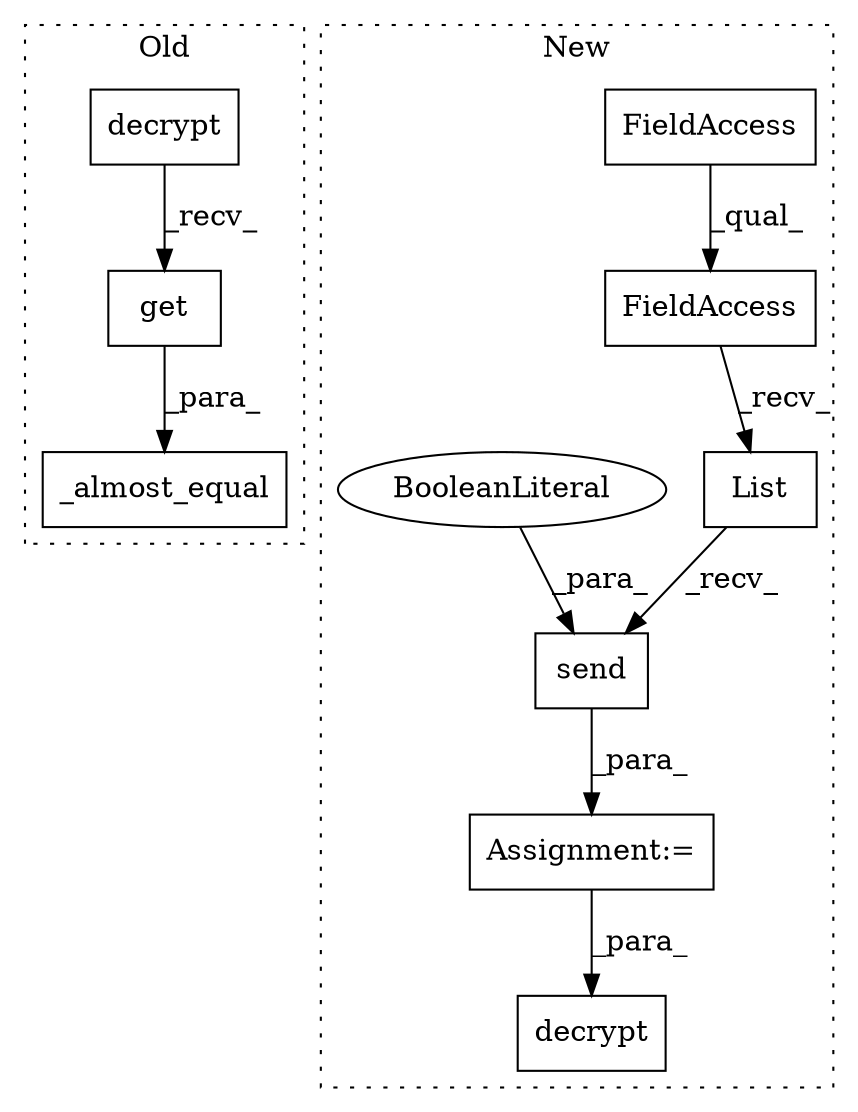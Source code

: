 digraph G {
subgraph cluster0 {
1 [label="decrypt" a="32" s="6099" l="9" shape="box"];
3 [label="_almost_equal" a="32" s="6120,6265" l="14,-5" shape="box"];
6 [label="get" a="32" s="6109" l="5" shape="box"];
label = "Old";
style="dotted";
}
subgraph cluster1 {
2 [label="List" a="32" s="5841,5848" l="5,1" shape="box"];
4 [label="FieldAccess" a="22" s="5825" l="15" shape="box"];
5 [label="FieldAccess" a="22" s="5825" l="8" shape="box"];
7 [label="decrypt" a="32" s="6034,6064" l="8,1" shape="box"];
8 [label="Assignment:=" a="7" s="5824" l="1" shape="box"];
9 [label="send" a="32" s="5850,5864" l="5,1" shape="box"];
10 [label="BooleanLiteral" a="9" s="5860" l="4" shape="ellipse"];
label = "New";
style="dotted";
}
1 -> 6 [label="_recv_"];
2 -> 9 [label="_recv_"];
4 -> 2 [label="_recv_"];
5 -> 4 [label="_qual_"];
6 -> 3 [label="_para_"];
8 -> 7 [label="_para_"];
9 -> 8 [label="_para_"];
10 -> 9 [label="_para_"];
}